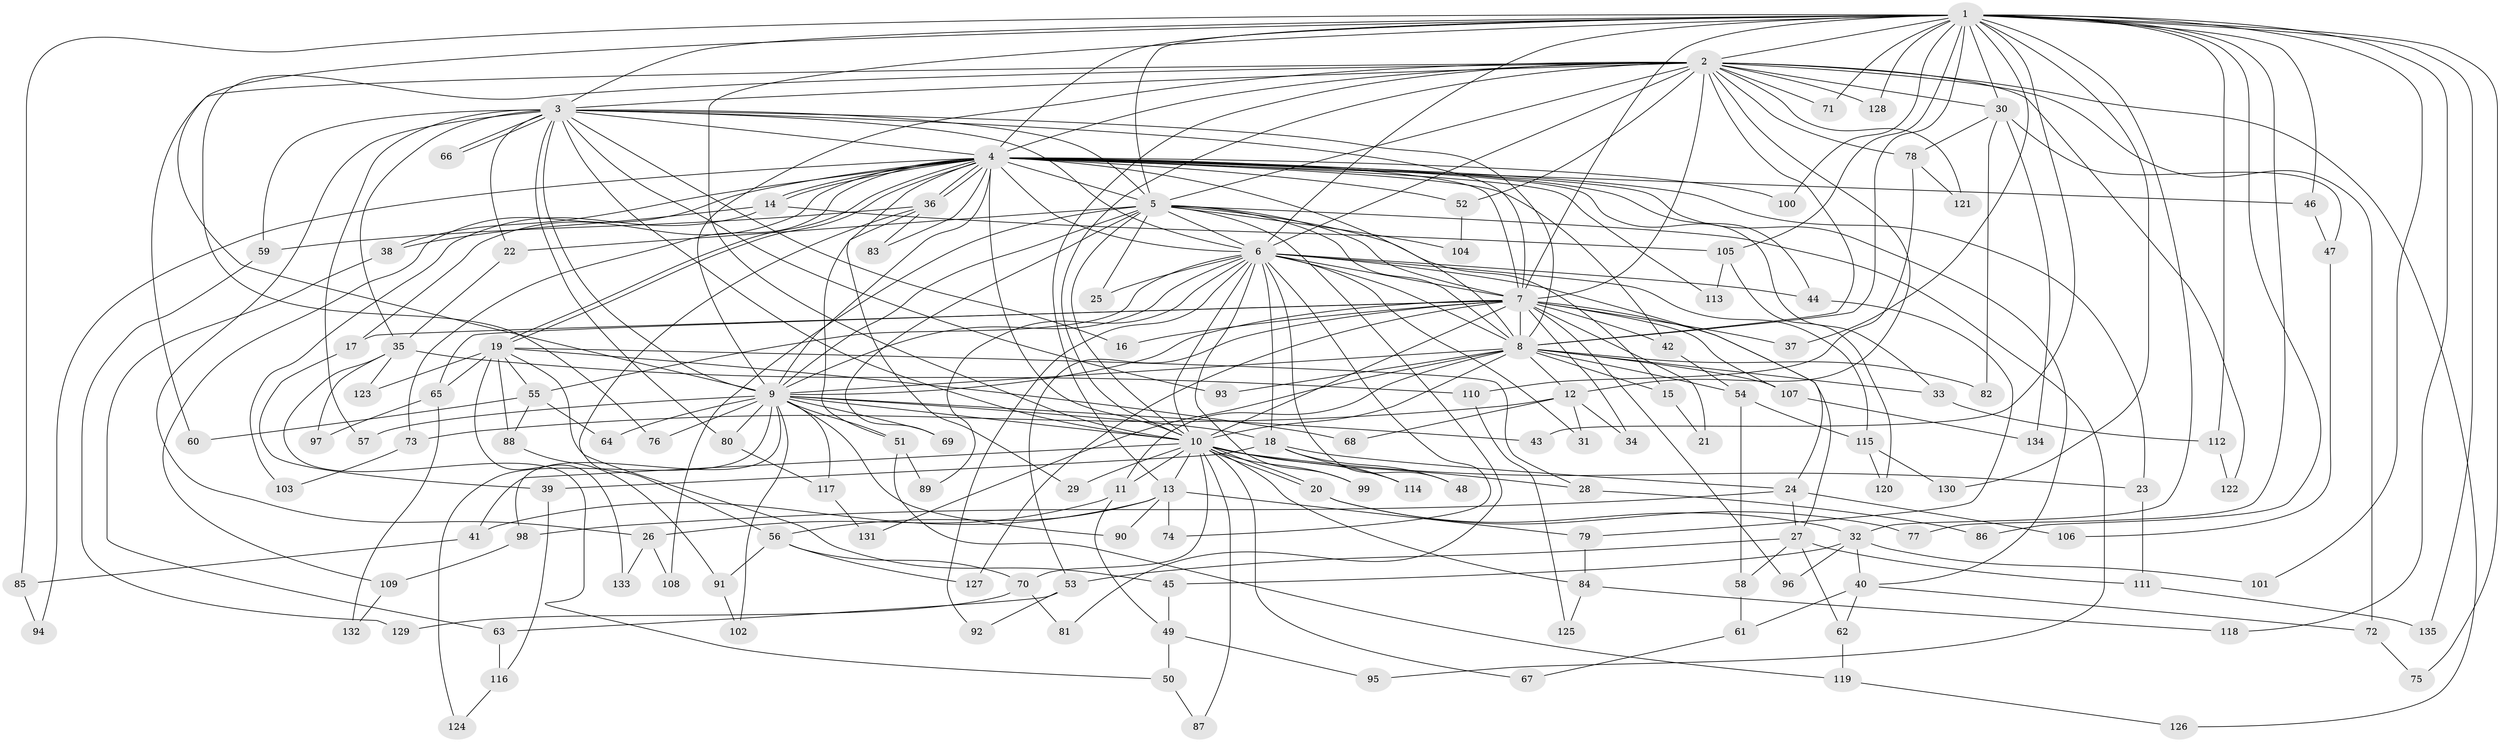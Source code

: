 // coarse degree distribution, {26: 0.01020408163265306, 19: 0.01020408163265306, 20: 0.02040816326530612, 32: 0.01020408163265306, 16: 0.01020408163265306, 21: 0.030612244897959183, 22: 0.01020408163265306, 6: 0.07142857142857142, 7: 0.030612244897959183, 5: 0.04081632653061224, 3: 0.24489795918367346, 2: 0.3979591836734694, 9: 0.01020408163265306, 4: 0.10204081632653061}
// Generated by graph-tools (version 1.1) at 2025/41/03/06/25 10:41:41]
// undirected, 135 vertices, 295 edges
graph export_dot {
graph [start="1"]
  node [color=gray90,style=filled];
  1;
  2;
  3;
  4;
  5;
  6;
  7;
  8;
  9;
  10;
  11;
  12;
  13;
  14;
  15;
  16;
  17;
  18;
  19;
  20;
  21;
  22;
  23;
  24;
  25;
  26;
  27;
  28;
  29;
  30;
  31;
  32;
  33;
  34;
  35;
  36;
  37;
  38;
  39;
  40;
  41;
  42;
  43;
  44;
  45;
  46;
  47;
  48;
  49;
  50;
  51;
  52;
  53;
  54;
  55;
  56;
  57;
  58;
  59;
  60;
  61;
  62;
  63;
  64;
  65;
  66;
  67;
  68;
  69;
  70;
  71;
  72;
  73;
  74;
  75;
  76;
  77;
  78;
  79;
  80;
  81;
  82;
  83;
  84;
  85;
  86;
  87;
  88;
  89;
  90;
  91;
  92;
  93;
  94;
  95;
  96;
  97;
  98;
  99;
  100;
  101;
  102;
  103;
  104;
  105;
  106;
  107;
  108;
  109;
  110;
  111;
  112;
  113;
  114;
  115;
  116;
  117;
  118;
  119;
  120;
  121;
  122;
  123;
  124;
  125;
  126;
  127;
  128;
  129;
  130;
  131;
  132;
  133;
  134;
  135;
  1 -- 2;
  1 -- 3;
  1 -- 4;
  1 -- 5;
  1 -- 6;
  1 -- 7;
  1 -- 8;
  1 -- 9;
  1 -- 10;
  1 -- 30;
  1 -- 32;
  1 -- 37;
  1 -- 43;
  1 -- 46;
  1 -- 71;
  1 -- 75;
  1 -- 77;
  1 -- 85;
  1 -- 86;
  1 -- 100;
  1 -- 101;
  1 -- 105;
  1 -- 112;
  1 -- 118;
  1 -- 128;
  1 -- 130;
  1 -- 135;
  2 -- 3;
  2 -- 4;
  2 -- 5;
  2 -- 6;
  2 -- 7;
  2 -- 8;
  2 -- 9;
  2 -- 10;
  2 -- 12;
  2 -- 13;
  2 -- 30;
  2 -- 52;
  2 -- 60;
  2 -- 71;
  2 -- 72;
  2 -- 76;
  2 -- 78;
  2 -- 121;
  2 -- 122;
  2 -- 126;
  2 -- 128;
  3 -- 4;
  3 -- 5;
  3 -- 6;
  3 -- 7;
  3 -- 8;
  3 -- 9;
  3 -- 10;
  3 -- 16;
  3 -- 22;
  3 -- 26;
  3 -- 35;
  3 -- 57;
  3 -- 59;
  3 -- 66;
  3 -- 66;
  3 -- 80;
  3 -- 93;
  4 -- 5;
  4 -- 6;
  4 -- 7;
  4 -- 8;
  4 -- 9;
  4 -- 10;
  4 -- 14;
  4 -- 14;
  4 -- 17;
  4 -- 19;
  4 -- 19;
  4 -- 23;
  4 -- 29;
  4 -- 33;
  4 -- 36;
  4 -- 36;
  4 -- 38;
  4 -- 40;
  4 -- 42;
  4 -- 44;
  4 -- 46;
  4 -- 52;
  4 -- 73;
  4 -- 83;
  4 -- 94;
  4 -- 100;
  4 -- 109;
  4 -- 113;
  5 -- 6;
  5 -- 7;
  5 -- 8;
  5 -- 9;
  5 -- 10;
  5 -- 15;
  5 -- 22;
  5 -- 25;
  5 -- 69;
  5 -- 81;
  5 -- 95;
  5 -- 104;
  5 -- 108;
  6 -- 7;
  6 -- 8;
  6 -- 9;
  6 -- 10;
  6 -- 18;
  6 -- 24;
  6 -- 25;
  6 -- 31;
  6 -- 44;
  6 -- 48;
  6 -- 55;
  6 -- 74;
  6 -- 89;
  6 -- 92;
  6 -- 99;
  6 -- 115;
  7 -- 8;
  7 -- 9;
  7 -- 10;
  7 -- 16;
  7 -- 17;
  7 -- 21;
  7 -- 27;
  7 -- 34;
  7 -- 37;
  7 -- 42;
  7 -- 53;
  7 -- 65;
  7 -- 96;
  7 -- 107;
  7 -- 127;
  8 -- 9;
  8 -- 10;
  8 -- 11;
  8 -- 12;
  8 -- 15;
  8 -- 33;
  8 -- 54;
  8 -- 82;
  8 -- 93;
  8 -- 107;
  8 -- 131;
  9 -- 10;
  9 -- 18;
  9 -- 43;
  9 -- 51;
  9 -- 57;
  9 -- 64;
  9 -- 69;
  9 -- 76;
  9 -- 80;
  9 -- 90;
  9 -- 98;
  9 -- 102;
  9 -- 117;
  9 -- 124;
  10 -- 11;
  10 -- 13;
  10 -- 20;
  10 -- 20;
  10 -- 23;
  10 -- 28;
  10 -- 29;
  10 -- 41;
  10 -- 67;
  10 -- 70;
  10 -- 84;
  10 -- 87;
  10 -- 99;
  10 -- 114;
  11 -- 26;
  11 -- 49;
  12 -- 31;
  12 -- 34;
  12 -- 68;
  12 -- 73;
  13 -- 41;
  13 -- 56;
  13 -- 74;
  13 -- 79;
  13 -- 90;
  14 -- 38;
  14 -- 103;
  14 -- 105;
  15 -- 21;
  17 -- 39;
  18 -- 24;
  18 -- 39;
  18 -- 48;
  18 -- 114;
  19 -- 28;
  19 -- 45;
  19 -- 55;
  19 -- 65;
  19 -- 68;
  19 -- 88;
  19 -- 123;
  19 -- 133;
  20 -- 32;
  20 -- 77;
  22 -- 35;
  23 -- 111;
  24 -- 27;
  24 -- 98;
  24 -- 106;
  26 -- 108;
  26 -- 133;
  27 -- 53;
  27 -- 58;
  27 -- 62;
  27 -- 111;
  28 -- 86;
  30 -- 47;
  30 -- 78;
  30 -- 82;
  30 -- 134;
  32 -- 40;
  32 -- 45;
  32 -- 96;
  32 -- 101;
  33 -- 112;
  35 -- 50;
  35 -- 97;
  35 -- 110;
  35 -- 123;
  36 -- 51;
  36 -- 56;
  36 -- 59;
  36 -- 83;
  38 -- 63;
  39 -- 116;
  40 -- 61;
  40 -- 62;
  40 -- 72;
  41 -- 85;
  42 -- 54;
  44 -- 79;
  45 -- 49;
  46 -- 47;
  47 -- 106;
  49 -- 50;
  49 -- 95;
  50 -- 87;
  51 -- 89;
  51 -- 119;
  52 -- 104;
  53 -- 63;
  53 -- 92;
  54 -- 58;
  54 -- 115;
  55 -- 60;
  55 -- 64;
  55 -- 88;
  56 -- 70;
  56 -- 91;
  56 -- 127;
  58 -- 61;
  59 -- 129;
  61 -- 67;
  62 -- 119;
  63 -- 116;
  65 -- 97;
  65 -- 132;
  70 -- 81;
  70 -- 129;
  72 -- 75;
  73 -- 103;
  78 -- 110;
  78 -- 121;
  79 -- 84;
  80 -- 117;
  84 -- 118;
  84 -- 125;
  85 -- 94;
  88 -- 91;
  91 -- 102;
  98 -- 109;
  105 -- 113;
  105 -- 120;
  107 -- 134;
  109 -- 132;
  110 -- 125;
  111 -- 135;
  112 -- 122;
  115 -- 120;
  115 -- 130;
  116 -- 124;
  117 -- 131;
  119 -- 126;
}
